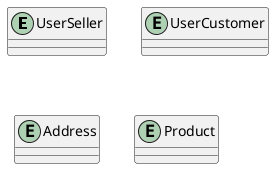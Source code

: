 @startuml WhiteSmoke

entity UserSeller {}

entity UserCustomer {}

entity Address {}

entity Product {}

@enduml